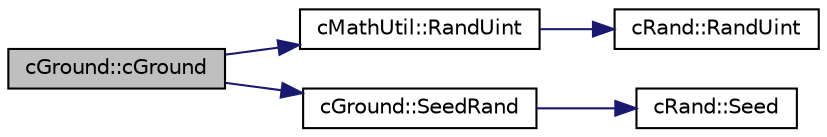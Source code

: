 digraph "cGround::cGround"
{
 // LATEX_PDF_SIZE
  edge [fontname="Helvetica",fontsize="10",labelfontname="Helvetica",labelfontsize="10"];
  node [fontname="Helvetica",fontsize="10",shape=record];
  rankdir="LR";
  Node1 [label="cGround::cGround",height=0.2,width=0.4,color="black", fillcolor="grey75", style="filled", fontcolor="black",tooltip=" "];
  Node1 -> Node2 [color="midnightblue",fontsize="10",style="solid",fontname="Helvetica"];
  Node2 [label="cMathUtil::RandUint",height=0.2,width=0.4,color="black", fillcolor="white", style="filled",URL="$classc_math_util.html#a17e0289828389e06af85dd2232d7ea40",tooltip=" "];
  Node2 -> Node3 [color="midnightblue",fontsize="10",style="solid",fontname="Helvetica"];
  Node3 [label="cRand::RandUint",height=0.2,width=0.4,color="black", fillcolor="white", style="filled",URL="$classc_rand.html#af9fd35204e1e6b6672806f9a3141c807",tooltip=" "];
  Node1 -> Node4 [color="midnightblue",fontsize="10",style="solid",fontname="Helvetica"];
  Node4 [label="cGround::SeedRand",height=0.2,width=0.4,color="black", fillcolor="white", style="filled",URL="$classc_ground.html#a9a50f898d1745907dacd9c07e068ab62",tooltip=" "];
  Node4 -> Node5 [color="midnightblue",fontsize="10",style="solid",fontname="Helvetica"];
  Node5 [label="cRand::Seed",height=0.2,width=0.4,color="black", fillcolor="white", style="filled",URL="$classc_rand.html#af63e3f8fcdc4796655dc6780b5a90b85",tooltip=" "];
}
